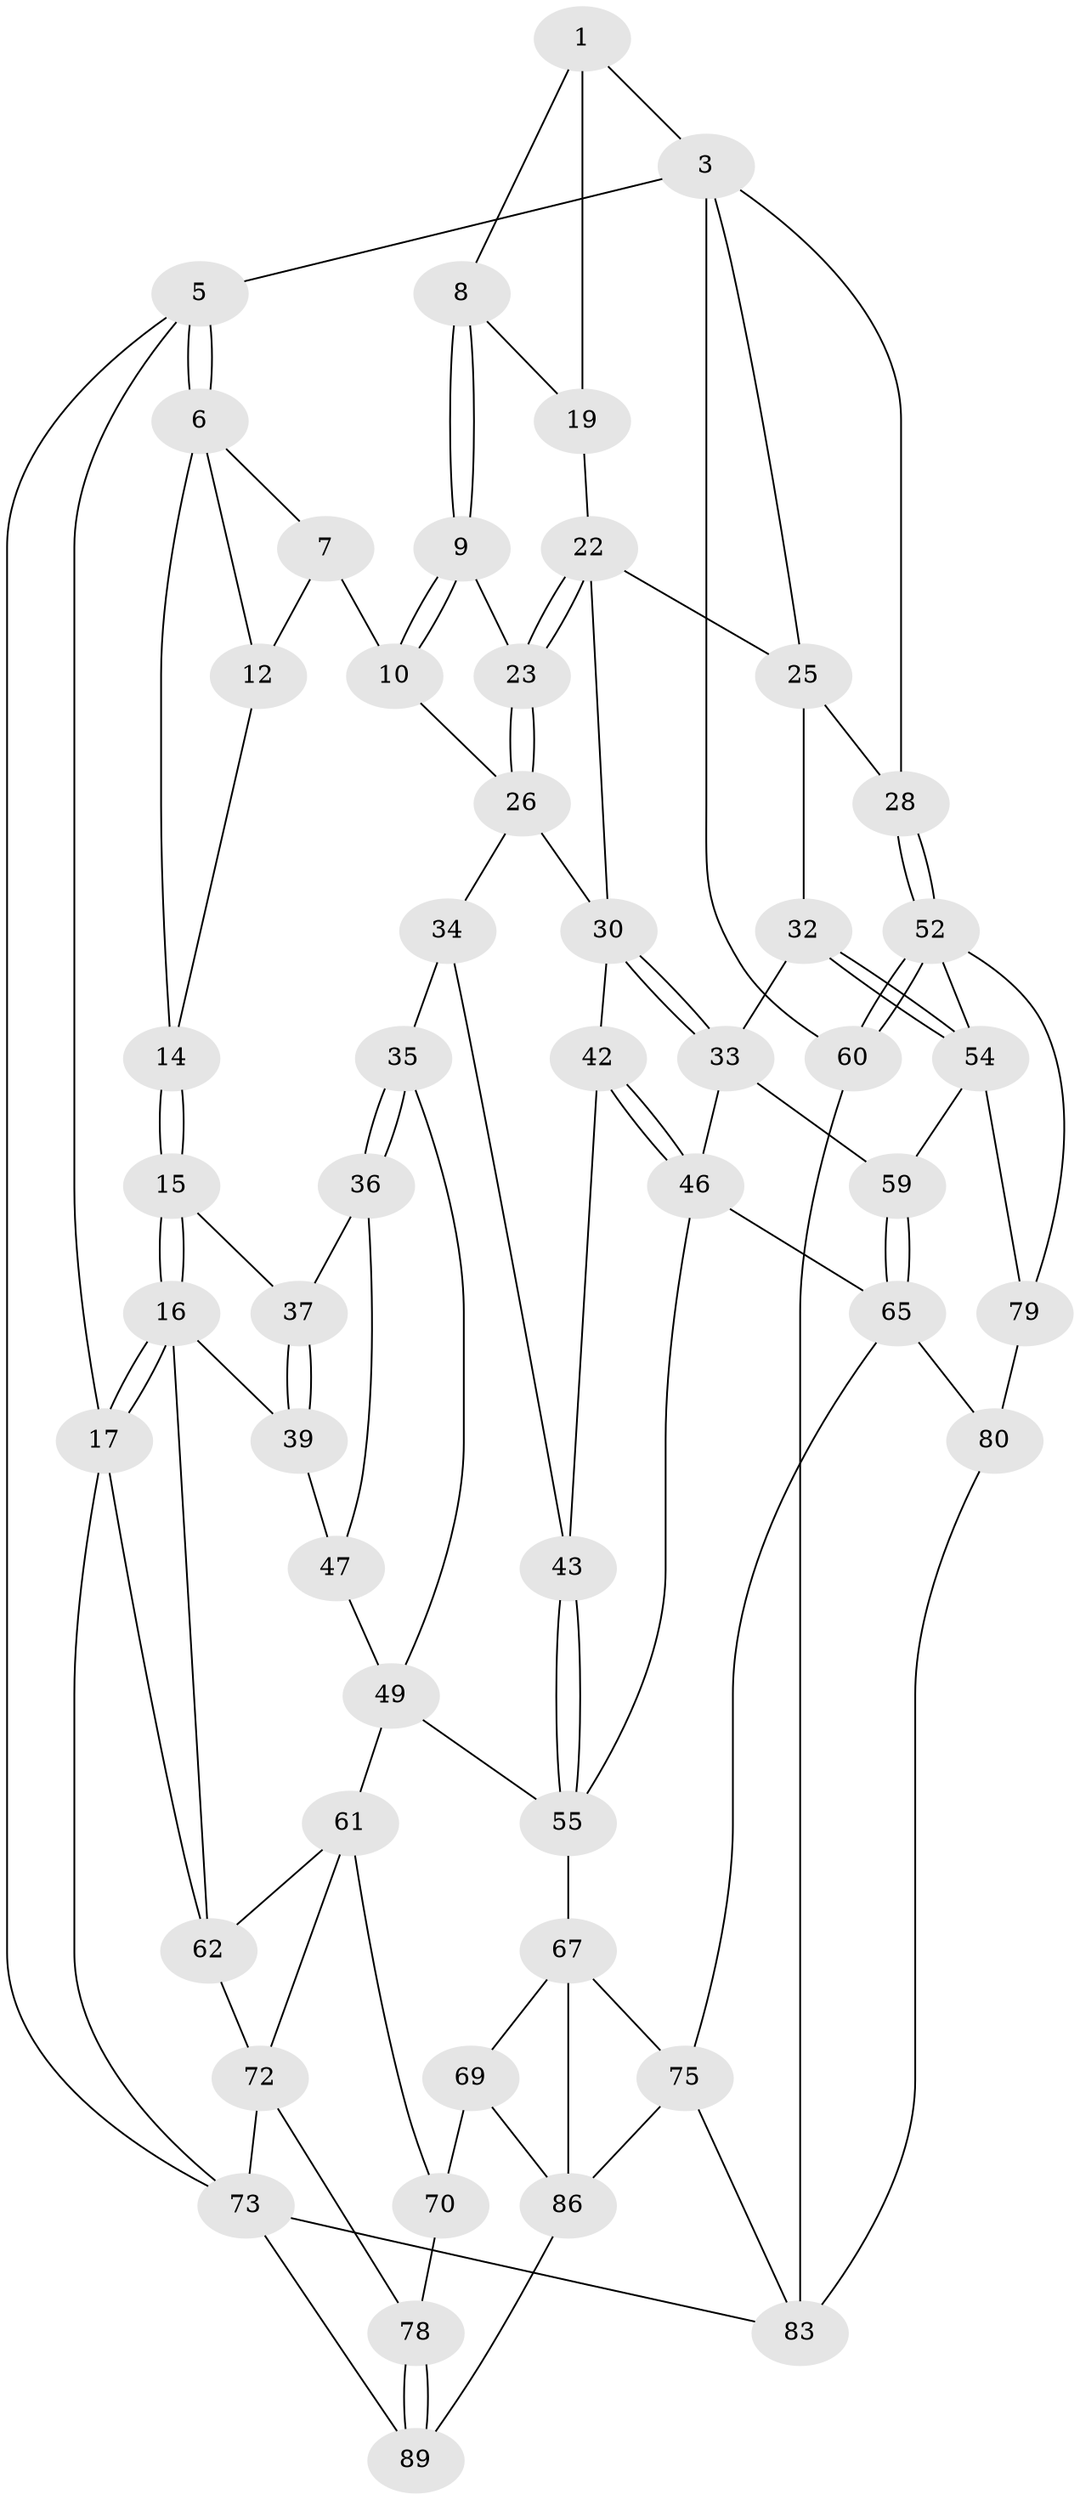 // original degree distribution, {3: 0.02247191011235955, 6: 0.19101123595505617, 5: 0.5617977528089888, 4: 0.2247191011235955}
// Generated by graph-tools (version 1.1) at 2025/11/02/27/25 16:11:56]
// undirected, 52 vertices, 109 edges
graph export_dot {
graph [start="1"]
  node [color=gray90,style=filled];
  1 [pos="+0.4321953353255976+0",super="+2"];
  3 [pos="+0.8939367298800728+0",super="+4"];
  5 [pos="+0+0"];
  6 [pos="+0.03984121927854391+0",super="+13"];
  7 [pos="+0.2382146776129536+0",super="+11"];
  8 [pos="+0.4316445797855973+0.02309366633349",super="+20"];
  9 [pos="+0.407843524155641+0.07524795641877864",super="+21"];
  10 [pos="+0.3580950529919232+0.13931509761554872"];
  12 [pos="+0.23052079544511841+0.1375983395004996"];
  14 [pos="+0.0982712566759035+0.05223561341483081",super="+18"];
  15 [pos="+0.020683193113429522+0.24002354902273373",super="+38"];
  16 [pos="+0+0.27359994753756917",super="+41"];
  17 [pos="+0+0.2610116443873177",super="+64"];
  19 [pos="+0.6028633817090132+0.04794096413984525"];
  22 [pos="+0.6112947984663487+0.09995591637014961",super="+24"];
  23 [pos="+0.5274425494278048+0.20818316124831138"];
  25 [pos="+0.6605059225264931+0.13968808900276863",super="+29"];
  26 [pos="+0.5191196006669485+0.2576397163092065",super="+27"];
  28 [pos="+1+0"];
  30 [pos="+0.5896780215483548+0.2734295878124101",super="+31"];
  32 [pos="+0.8653125468140911+0.2483614799429424"];
  33 [pos="+0.6953783541441405+0.3280332636259106",super="+45"];
  34 [pos="+0.33451402323226276+0.30962232453774036",super="+44"];
  35 [pos="+0.28612485517243125+0.3351651443894096",super="+48"];
  36 [pos="+0.24182534644087428+0.32060942601870157"];
  37 [pos="+0.15899936935108916+0.26392053307011176"];
  39 [pos="+0.15001462986974493+0.4159383868736588",super="+40"];
  42 [pos="+0.4762261924742973+0.38577491543622"];
  43 [pos="+0.44201637009556694+0.41510282885445926"];
  46 [pos="+0.607760698613603+0.4785265409645538",super="+57"];
  47 [pos="+0.2093479893463724+0.38432046976351814",super="+51"];
  49 [pos="+0.2876573597195773+0.49514950942553043",super="+50"];
  52 [pos="+1+0.641097594797796",super="+53"];
  54 [pos="+0.8895458149802998+0.5994195081864876",super="+58"];
  55 [pos="+0.45156782585330585+0.520541805504429",super="+56"];
  59 [pos="+0.7384079970177589+0.5413025082317582"];
  60 [pos="+1+0.8185347918882976"];
  61 [pos="+0.22509089415671168+0.5291003587804585",super="+71"];
  62 [pos="+0.0791790670042044+0.5068248960058773",super="+63"];
  65 [pos="+0.5824876749528848+0.6971772199175389",super="+66"];
  67 [pos="+0.3664672776759226+0.7108502038546238",super="+68"];
  69 [pos="+0.31792457744336444+0.7376929280756579",super="+88"];
  70 [pos="+0.26881290260428264+0.7445503719729767",super="+77"];
  72 [pos="+0.06755251139350853+0.5971110857804334",super="+76"];
  73 [pos="+0+0.8388075793261196",super="+74"];
  75 [pos="+0.5399209952028614+0.7364407458919396",super="+85"];
  78 [pos="+0.14926802890145643+0.7982523487844426"];
  79 [pos="+0.7278497980033275+0.6884365580162938",super="+81"];
  80 [pos="+0.6445813020830624+0.708420596602964",super="+82"];
  83 [pos="+0.8040367099865355+0.9170123615140272",super="+84"];
  86 [pos="+0.48654011932014335+1",super="+87"];
  89 [pos="+0+1"];
  1 -- 8;
  1 -- 3;
  1 -- 19;
  3 -- 25;
  3 -- 28;
  3 -- 5;
  3 -- 60;
  5 -- 6;
  5 -- 6;
  5 -- 17;
  5 -- 73;
  6 -- 7;
  6 -- 12;
  6 -- 14;
  7 -- 10;
  7 -- 12;
  8 -- 9 [weight=2];
  8 -- 9;
  8 -- 19;
  9 -- 10;
  9 -- 10;
  9 -- 23;
  10 -- 26;
  12 -- 14;
  14 -- 15 [weight=2];
  14 -- 15;
  15 -- 16;
  15 -- 16;
  15 -- 37;
  16 -- 17;
  16 -- 17;
  16 -- 62;
  16 -- 39;
  17 -- 73;
  17 -- 62;
  19 -- 22;
  22 -- 23;
  22 -- 23;
  22 -- 25;
  22 -- 30;
  23 -- 26;
  23 -- 26;
  25 -- 32;
  25 -- 28;
  26 -- 34;
  26 -- 30;
  28 -- 52;
  28 -- 52;
  30 -- 33;
  30 -- 33;
  30 -- 42;
  32 -- 33;
  32 -- 54;
  32 -- 54;
  33 -- 59;
  33 -- 46;
  34 -- 35 [weight=2];
  34 -- 43;
  35 -- 36;
  35 -- 36;
  35 -- 49;
  36 -- 37;
  36 -- 47;
  37 -- 39;
  37 -- 39;
  39 -- 47 [weight=2];
  42 -- 43;
  42 -- 46;
  42 -- 46;
  43 -- 55;
  43 -- 55;
  46 -- 65;
  46 -- 55;
  47 -- 49;
  49 -- 55;
  49 -- 61;
  52 -- 60;
  52 -- 60;
  52 -- 54;
  52 -- 79;
  54 -- 59;
  54 -- 79;
  55 -- 67;
  59 -- 65;
  59 -- 65;
  60 -- 83 [weight=2];
  61 -- 62;
  61 -- 72;
  61 -- 70;
  62 -- 72;
  65 -- 80;
  65 -- 75;
  67 -- 75;
  67 -- 69;
  67 -- 86;
  69 -- 70 [weight=2];
  69 -- 86;
  70 -- 78;
  72 -- 73;
  72 -- 78;
  73 -- 89;
  73 -- 83;
  75 -- 83;
  75 -- 86;
  78 -- 89;
  78 -- 89;
  79 -- 80 [weight=2];
  80 -- 83;
  86 -- 89;
}
